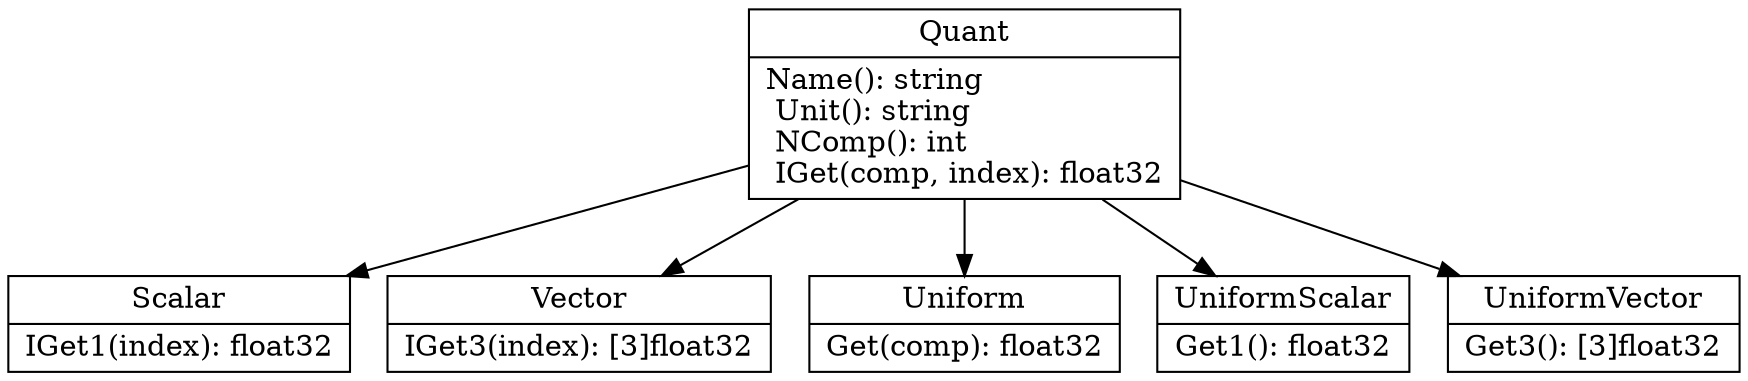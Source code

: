 digraph whiteboard{

node [ shape = "record" ]

Quant [label="{Quant | Name(): string \l Unit(): string \l NComp(): int \l IGet(comp, index): float32}"]

Scalar [label="{Scalar | IGet1(index): float32}"]
Quant->Scalar


Vector [label="{Vector | IGet3(index): [3]float32}"]
Quant->Vector


Uniform [label="{Uniform | Get(comp): float32}"]
Quant->Uniform

UniformScalar [label="{UniformScalar | Get1(): float32}"]
Quant->UniformScalar

UniformVector [label="{UniformVector | Get3(): [3]float32}"]
Quant->UniformVector


}
